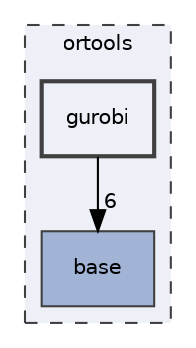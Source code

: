 digraph "gurobi"
{
 // LATEX_PDF_SIZE
  edge [fontname="Helvetica",fontsize="10",labelfontname="Helvetica",labelfontsize="10"];
  node [fontname="Helvetica",fontsize="10",shape=record];
  compound=true
  subgraph clusterdir_a7cc1eeded8f693d0da6c729bc88c45a {
    graph [ bgcolor="#edf0f7", pencolor="grey25", style="filled,dashed,", label="ortools", fontname="Helvetica", fontsize="10", URL="dir_a7cc1eeded8f693d0da6c729bc88c45a.html"]
  dir_8f9dc966244f4c6e9b2fa0dee1e4ef1a [shape=box, label="base", style="filled,", fillcolor="#a2b4d6", color="grey25", URL="dir_8f9dc966244f4c6e9b2fa0dee1e4ef1a.html"];
  dir_ca966d537abd5424901cf1273891b331 [shape=box, label="gurobi", style="filled,bold,", fillcolor="#edf0f7", color="grey25", URL="dir_ca966d537abd5424901cf1273891b331.html"];
  }
  dir_ca966d537abd5424901cf1273891b331->dir_8f9dc966244f4c6e9b2fa0dee1e4ef1a [headlabel="6", labeldistance=1.5 headhref="dir_000018_000002.html"];
}
